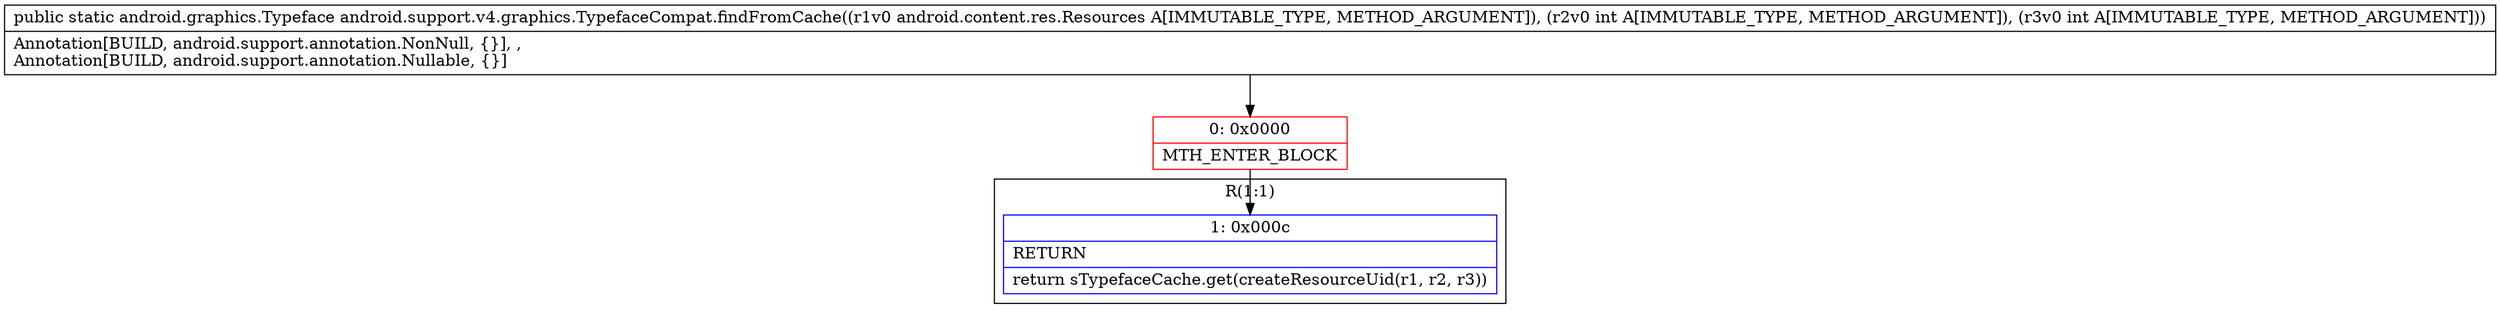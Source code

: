 digraph "CFG forandroid.support.v4.graphics.TypefaceCompat.findFromCache(Landroid\/content\/res\/Resources;II)Landroid\/graphics\/Typeface;" {
subgraph cluster_Region_1034222231 {
label = "R(1:1)";
node [shape=record,color=blue];
Node_1 [shape=record,label="{1\:\ 0x000c|RETURN\l|return sTypefaceCache.get(createResourceUid(r1, r2, r3))\l}"];
}
Node_0 [shape=record,color=red,label="{0\:\ 0x0000|MTH_ENTER_BLOCK\l}"];
MethodNode[shape=record,label="{public static android.graphics.Typeface android.support.v4.graphics.TypefaceCompat.findFromCache((r1v0 android.content.res.Resources A[IMMUTABLE_TYPE, METHOD_ARGUMENT]), (r2v0 int A[IMMUTABLE_TYPE, METHOD_ARGUMENT]), (r3v0 int A[IMMUTABLE_TYPE, METHOD_ARGUMENT]))  | Annotation[BUILD, android.support.annotation.NonNull, \{\}], , \lAnnotation[BUILD, android.support.annotation.Nullable, \{\}]\l}"];
MethodNode -> Node_0;
Node_0 -> Node_1;
}

